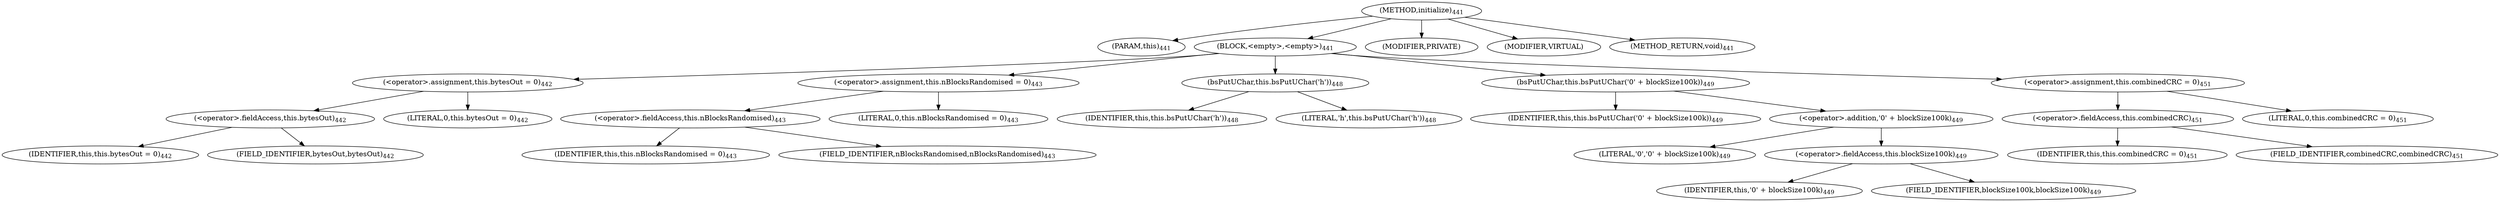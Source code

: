digraph "initialize" {  
"1392" [label = <(METHOD,initialize)<SUB>441</SUB>> ]
"24" [label = <(PARAM,this)<SUB>441</SUB>> ]
"1393" [label = <(BLOCK,&lt;empty&gt;,&lt;empty&gt;)<SUB>441</SUB>> ]
"1394" [label = <(&lt;operator&gt;.assignment,this.bytesOut = 0)<SUB>442</SUB>> ]
"1395" [label = <(&lt;operator&gt;.fieldAccess,this.bytesOut)<SUB>442</SUB>> ]
"1396" [label = <(IDENTIFIER,this,this.bytesOut = 0)<SUB>442</SUB>> ]
"1397" [label = <(FIELD_IDENTIFIER,bytesOut,bytesOut)<SUB>442</SUB>> ]
"1398" [label = <(LITERAL,0,this.bytesOut = 0)<SUB>442</SUB>> ]
"1399" [label = <(&lt;operator&gt;.assignment,this.nBlocksRandomised = 0)<SUB>443</SUB>> ]
"1400" [label = <(&lt;operator&gt;.fieldAccess,this.nBlocksRandomised)<SUB>443</SUB>> ]
"1401" [label = <(IDENTIFIER,this,this.nBlocksRandomised = 0)<SUB>443</SUB>> ]
"1402" [label = <(FIELD_IDENTIFIER,nBlocksRandomised,nBlocksRandomised)<SUB>443</SUB>> ]
"1403" [label = <(LITERAL,0,this.nBlocksRandomised = 0)<SUB>443</SUB>> ]
"1404" [label = <(bsPutUChar,this.bsPutUChar('h'))<SUB>448</SUB>> ]
"23" [label = <(IDENTIFIER,this,this.bsPutUChar('h'))<SUB>448</SUB>> ]
"1405" [label = <(LITERAL,'h',this.bsPutUChar('h'))<SUB>448</SUB>> ]
"1406" [label = <(bsPutUChar,this.bsPutUChar('0' + blockSize100k))<SUB>449</SUB>> ]
"25" [label = <(IDENTIFIER,this,this.bsPutUChar('0' + blockSize100k))<SUB>449</SUB>> ]
"1407" [label = <(&lt;operator&gt;.addition,'0' + blockSize100k)<SUB>449</SUB>> ]
"1408" [label = <(LITERAL,'0','0' + blockSize100k)<SUB>449</SUB>> ]
"1409" [label = <(&lt;operator&gt;.fieldAccess,this.blockSize100k)<SUB>449</SUB>> ]
"1410" [label = <(IDENTIFIER,this,'0' + blockSize100k)<SUB>449</SUB>> ]
"1411" [label = <(FIELD_IDENTIFIER,blockSize100k,blockSize100k)<SUB>449</SUB>> ]
"1412" [label = <(&lt;operator&gt;.assignment,this.combinedCRC = 0)<SUB>451</SUB>> ]
"1413" [label = <(&lt;operator&gt;.fieldAccess,this.combinedCRC)<SUB>451</SUB>> ]
"1414" [label = <(IDENTIFIER,this,this.combinedCRC = 0)<SUB>451</SUB>> ]
"1415" [label = <(FIELD_IDENTIFIER,combinedCRC,combinedCRC)<SUB>451</SUB>> ]
"1416" [label = <(LITERAL,0,this.combinedCRC = 0)<SUB>451</SUB>> ]
"1417" [label = <(MODIFIER,PRIVATE)> ]
"1418" [label = <(MODIFIER,VIRTUAL)> ]
"1419" [label = <(METHOD_RETURN,void)<SUB>441</SUB>> ]
  "1392" -> "24" 
  "1392" -> "1393" 
  "1392" -> "1417" 
  "1392" -> "1418" 
  "1392" -> "1419" 
  "1393" -> "1394" 
  "1393" -> "1399" 
  "1393" -> "1404" 
  "1393" -> "1406" 
  "1393" -> "1412" 
  "1394" -> "1395" 
  "1394" -> "1398" 
  "1395" -> "1396" 
  "1395" -> "1397" 
  "1399" -> "1400" 
  "1399" -> "1403" 
  "1400" -> "1401" 
  "1400" -> "1402" 
  "1404" -> "23" 
  "1404" -> "1405" 
  "1406" -> "25" 
  "1406" -> "1407" 
  "1407" -> "1408" 
  "1407" -> "1409" 
  "1409" -> "1410" 
  "1409" -> "1411" 
  "1412" -> "1413" 
  "1412" -> "1416" 
  "1413" -> "1414" 
  "1413" -> "1415" 
}
